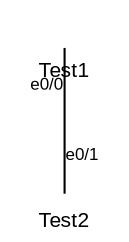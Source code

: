digraph {
  edge[
    headclip=false,
    tailclip=false
  ];
  graph[
    overlap=false,
    outputorder=edgesfirst
  ];

  test1[
    image = "Nexus5000.svg",
    label = "Test1",
    fontname = "Arial",
    fontsize = "10",
    labelloc = "b",
    shape = "none"
  ];
  test2[
    image = "Nexus5000.svg",
    label = "Test2",
    fontname = "Arial",
    fontsize = "10",
    labelloc = "b",
    shape = "none"
  ];

  test1 -> test2 [
    arrowhead = "none",
    arrowtail = "none",
    headlabel = "e0/1",
    labeldistance = "2",
    labelfontname = "Arial",
    labelfontsize = "8",
    taillabel = "e0/0"
  ];
}
